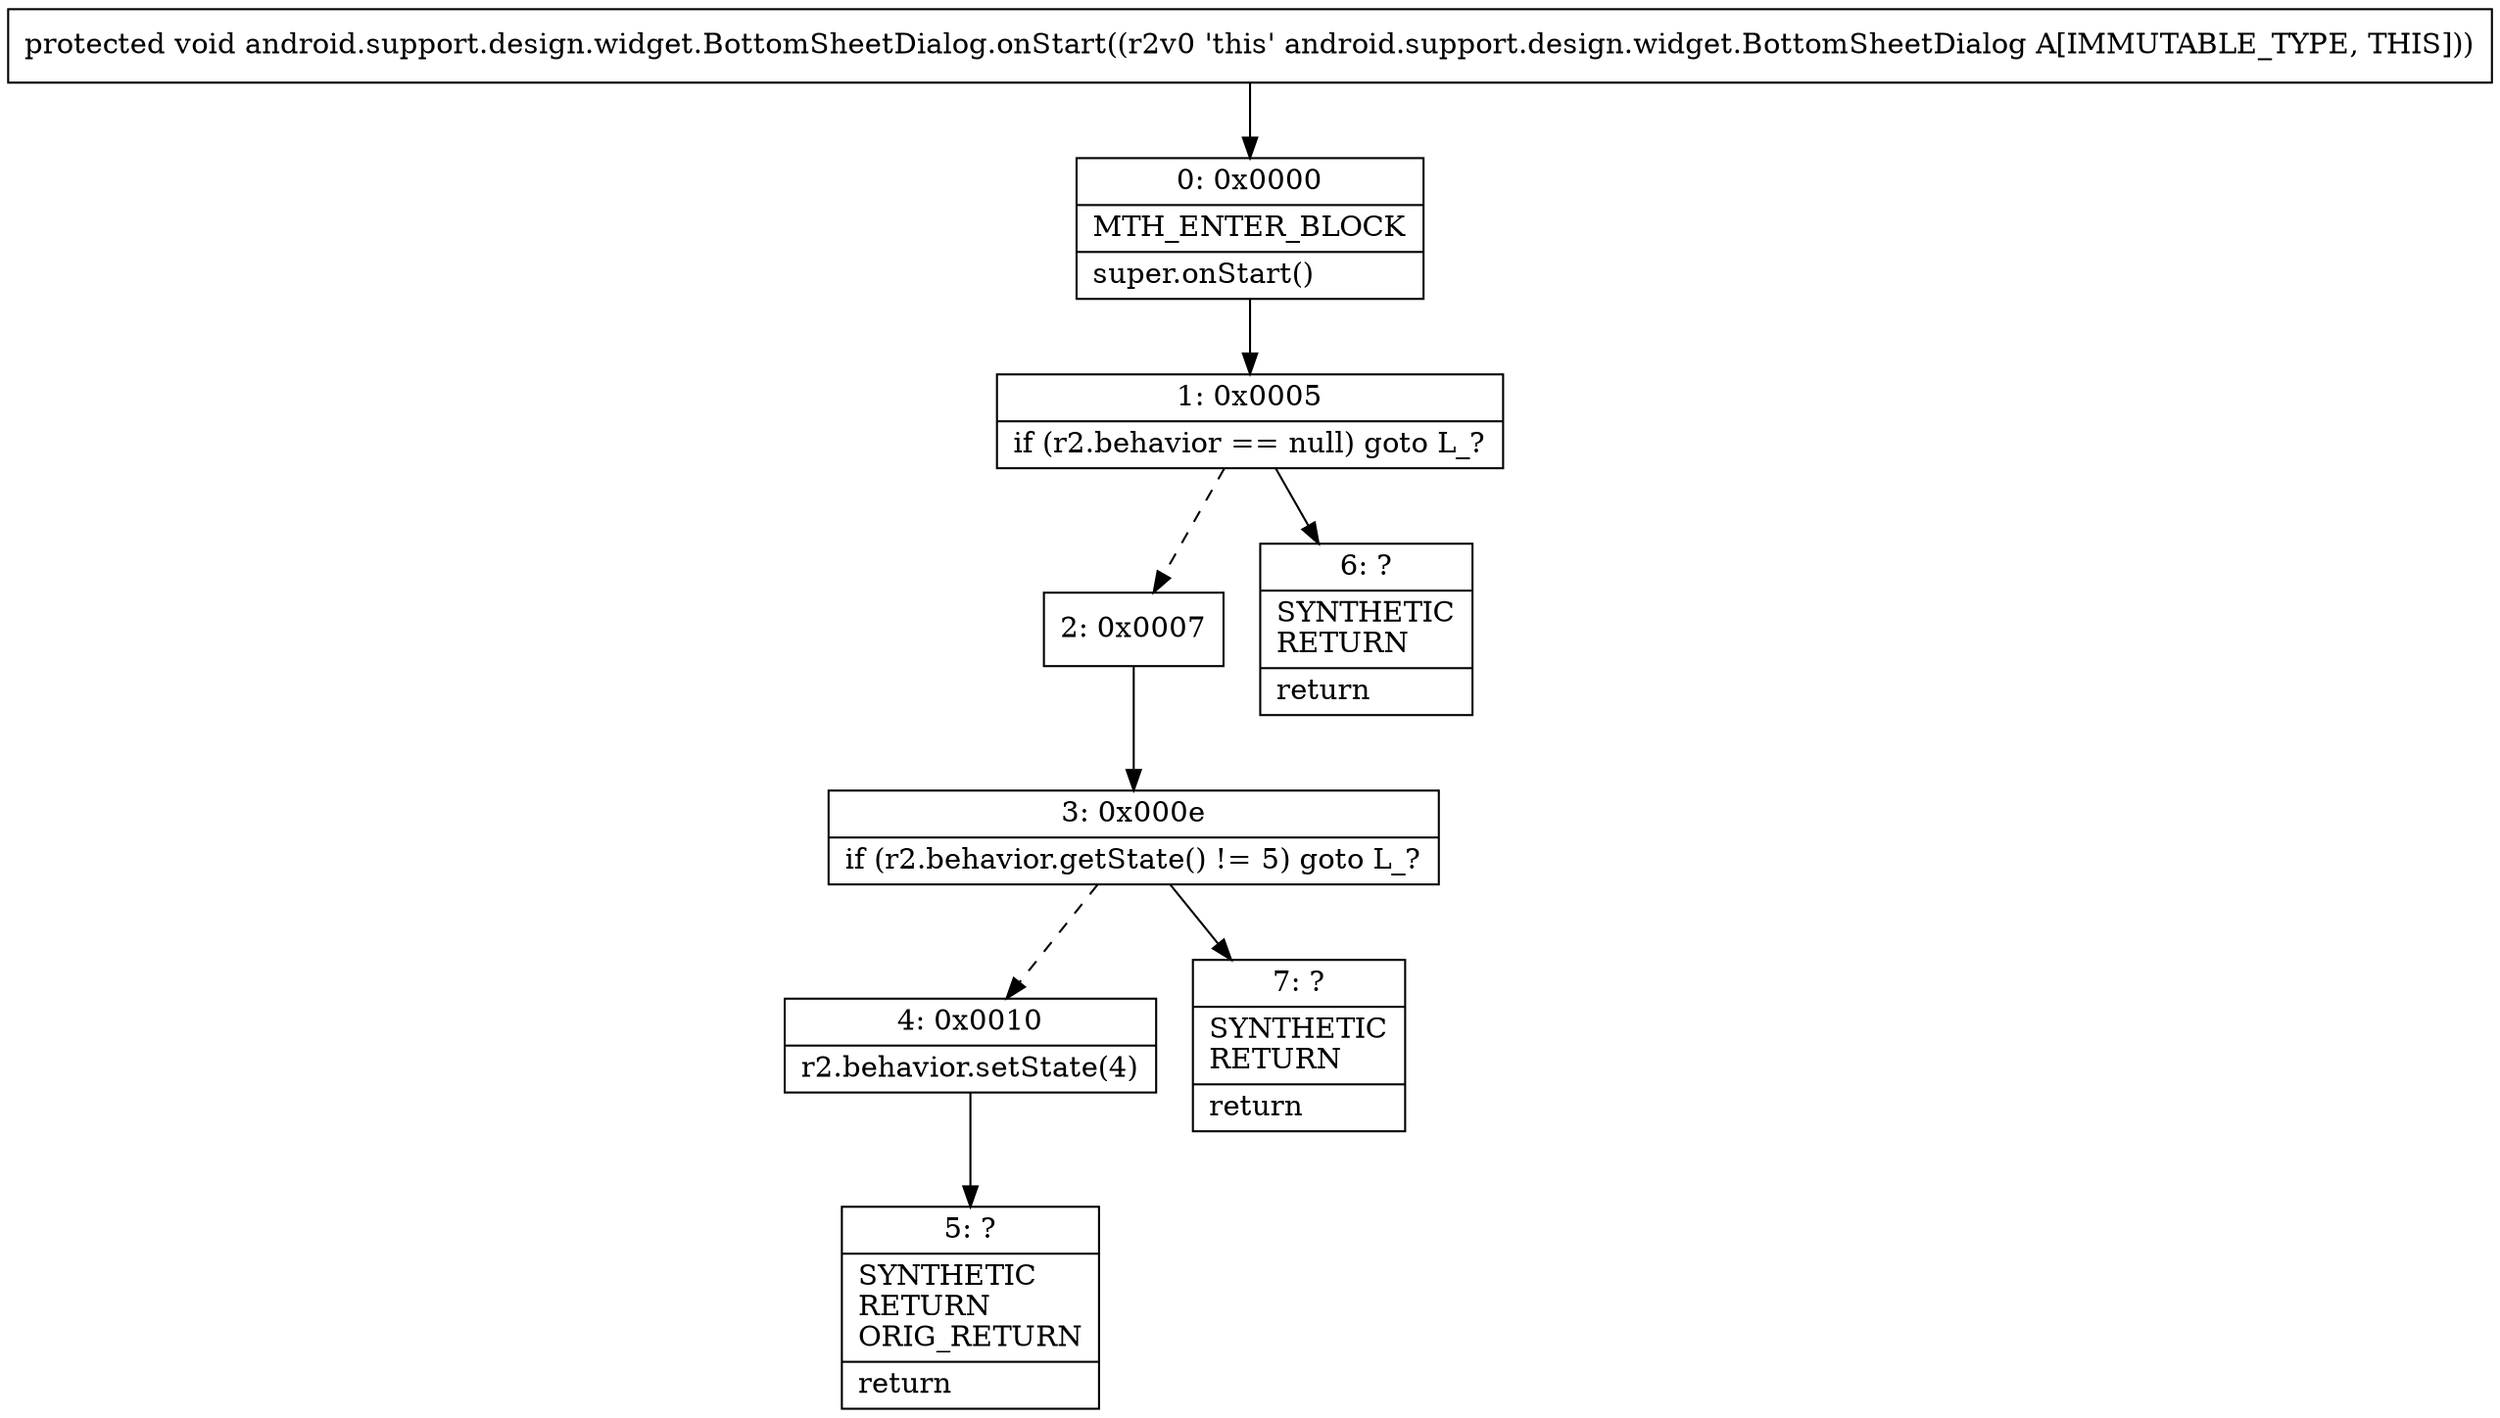 digraph "CFG forandroid.support.design.widget.BottomSheetDialog.onStart()V" {
Node_0 [shape=record,label="{0\:\ 0x0000|MTH_ENTER_BLOCK\l|super.onStart()\l}"];
Node_1 [shape=record,label="{1\:\ 0x0005|if (r2.behavior == null) goto L_?\l}"];
Node_2 [shape=record,label="{2\:\ 0x0007}"];
Node_3 [shape=record,label="{3\:\ 0x000e|if (r2.behavior.getState() != 5) goto L_?\l}"];
Node_4 [shape=record,label="{4\:\ 0x0010|r2.behavior.setState(4)\l}"];
Node_5 [shape=record,label="{5\:\ ?|SYNTHETIC\lRETURN\lORIG_RETURN\l|return\l}"];
Node_6 [shape=record,label="{6\:\ ?|SYNTHETIC\lRETURN\l|return\l}"];
Node_7 [shape=record,label="{7\:\ ?|SYNTHETIC\lRETURN\l|return\l}"];
MethodNode[shape=record,label="{protected void android.support.design.widget.BottomSheetDialog.onStart((r2v0 'this' android.support.design.widget.BottomSheetDialog A[IMMUTABLE_TYPE, THIS])) }"];
MethodNode -> Node_0;
Node_0 -> Node_1;
Node_1 -> Node_2[style=dashed];
Node_1 -> Node_6;
Node_2 -> Node_3;
Node_3 -> Node_4[style=dashed];
Node_3 -> Node_7;
Node_4 -> Node_5;
}


